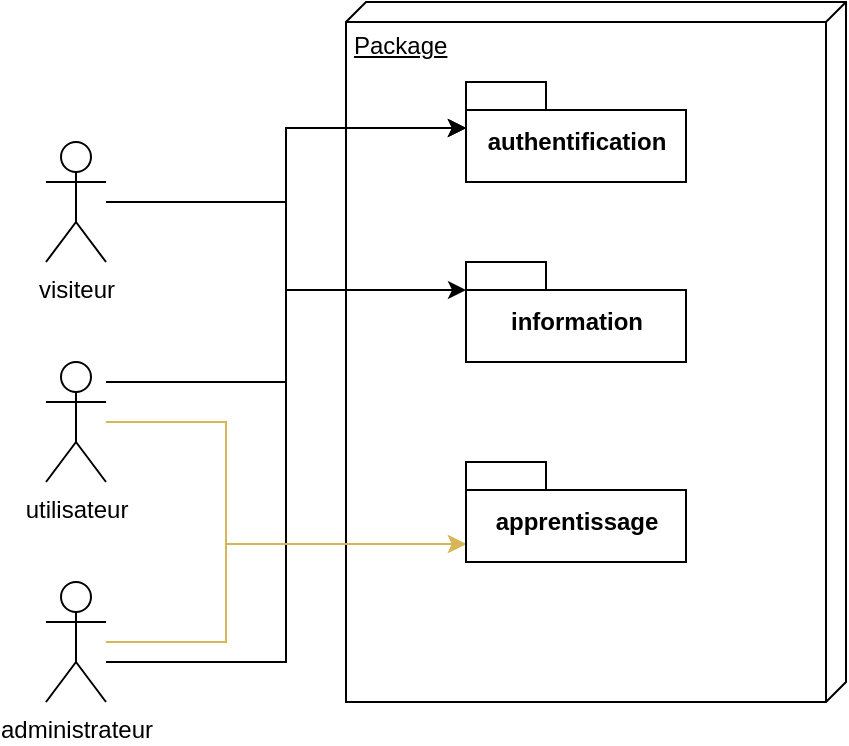 <mxfile version="14.1.8" type="device"><diagram id="1FJryU_BnpjjJ2vskMfZ" name="Page-1"><mxGraphModel dx="946" dy="672" grid="1" gridSize="10" guides="1" tooltips="1" connect="1" arrows="1" fold="1" page="1" pageScale="1" pageWidth="827" pageHeight="1169" math="0" shadow="0"><root><mxCell id="0"/><mxCell id="1" parent="0"/><mxCell id="eYU1EeGeEZeb0heAOa53-1" value="Package" style="verticalAlign=top;align=left;spacingTop=8;spacingLeft=2;spacingRight=12;shape=cube;size=10;direction=south;fontStyle=4;html=1;" parent="1" vertex="1"><mxGeometry x="270" y="90" width="250" height="350" as="geometry"/></mxCell><mxCell id="EE5WkjlhRU6C1F0TWbkL-5" style="edgeStyle=orthogonalEdgeStyle;rounded=0;orthogonalLoop=1;jettySize=auto;html=1;entryX=0;entryY=0;entryDx=0;entryDy=23;entryPerimeter=0;" parent="1" source="eYU1EeGeEZeb0heAOa53-2" target="EE5WkjlhRU6C1F0TWbkL-1" edge="1"><mxGeometry relative="1" as="geometry"><Array as="points"><mxPoint x="240" y="280"/><mxPoint x="240" y="153"/></Array></mxGeometry></mxCell><mxCell id="EE5WkjlhRU6C1F0TWbkL-6" style="edgeStyle=orthogonalEdgeStyle;rounded=0;orthogonalLoop=1;jettySize=auto;html=1;entryX=0;entryY=0;entryDx=0;entryDy=41;entryPerimeter=0;fillColor=#fff2cc;strokeColor=#d6b656;" parent="1" source="eYU1EeGeEZeb0heAOa53-2" target="EE5WkjlhRU6C1F0TWbkL-3" edge="1"><mxGeometry relative="1" as="geometry"><Array as="points"><mxPoint x="210" y="300"/><mxPoint x="210" y="361"/></Array></mxGeometry></mxCell><mxCell id="eYU1EeGeEZeb0heAOa53-2" value="utilisateur" style="shape=umlActor;verticalLabelPosition=bottom;verticalAlign=top;html=1;" parent="1" vertex="1"><mxGeometry x="120" y="270" width="30" height="60" as="geometry"/></mxCell><mxCell id="eYU1EeGeEZeb0heAOa53-7" style="edgeStyle=orthogonalEdgeStyle;rounded=0;orthogonalLoop=1;jettySize=auto;html=1;entryX=0;entryY=0;entryDx=0;entryDy=23;entryPerimeter=0;" parent="1" source="eYU1EeGeEZeb0heAOa53-3" target="EE5WkjlhRU6C1F0TWbkL-1" edge="1"><mxGeometry relative="1" as="geometry"/></mxCell><mxCell id="EE5WkjlhRU6C1F0TWbkL-4" style="edgeStyle=orthogonalEdgeStyle;rounded=0;orthogonalLoop=1;jettySize=auto;html=1;entryX=0;entryY=0;entryDx=0;entryDy=14;entryPerimeter=0;" parent="1" source="eYU1EeGeEZeb0heAOa53-3" target="EE5WkjlhRU6C1F0TWbkL-2" edge="1"><mxGeometry relative="1" as="geometry"/></mxCell><mxCell id="eYU1EeGeEZeb0heAOa53-3" value="visiteur" style="shape=umlActor;verticalLabelPosition=bottom;verticalAlign=top;html=1;" parent="1" vertex="1"><mxGeometry x="120" y="160" width="30" height="60" as="geometry"/></mxCell><mxCell id="eYU1EeGeEZeb0heAOa53-9" style="edgeStyle=orthogonalEdgeStyle;rounded=0;orthogonalLoop=1;jettySize=auto;html=1;entryX=0;entryY=0;entryDx=0;entryDy=23;entryPerimeter=0;" parent="1" source="eYU1EeGeEZeb0heAOa53-4" target="EE5WkjlhRU6C1F0TWbkL-1" edge="1"><mxGeometry relative="1" as="geometry"><Array as="points"><mxPoint x="240" y="420"/><mxPoint x="240" y="153"/></Array></mxGeometry></mxCell><mxCell id="EE5WkjlhRU6C1F0TWbkL-7" style="edgeStyle=orthogonalEdgeStyle;rounded=0;orthogonalLoop=1;jettySize=auto;html=1;entryX=0;entryY=0;entryDx=0;entryDy=41;entryPerimeter=0;fillColor=#fff2cc;strokeColor=#d6b656;" parent="1" source="eYU1EeGeEZeb0heAOa53-4" target="EE5WkjlhRU6C1F0TWbkL-3" edge="1"><mxGeometry relative="1" as="geometry"><Array as="points"><mxPoint x="210" y="410"/><mxPoint x="210" y="361"/></Array></mxGeometry></mxCell><mxCell id="eYU1EeGeEZeb0heAOa53-4" value="administrateur" style="shape=umlActor;verticalLabelPosition=bottom;verticalAlign=top;html=1;" parent="1" vertex="1"><mxGeometry x="120" y="380" width="30" height="60" as="geometry"/></mxCell><mxCell id="EE5WkjlhRU6C1F0TWbkL-1" value="authentification" style="shape=folder;fontStyle=1;spacingTop=10;tabWidth=40;tabHeight=14;tabPosition=left;html=1;" parent="1" vertex="1"><mxGeometry x="330" y="130" width="110" height="50" as="geometry"/></mxCell><mxCell id="EE5WkjlhRU6C1F0TWbkL-2" value="information" style="shape=folder;fontStyle=1;spacingTop=10;tabWidth=40;tabHeight=14;tabPosition=left;html=1;" parent="1" vertex="1"><mxGeometry x="330" y="220" width="110" height="50" as="geometry"/></mxCell><mxCell id="EE5WkjlhRU6C1F0TWbkL-3" value="apprentissage" style="shape=folder;fontStyle=1;spacingTop=10;tabWidth=40;tabHeight=14;tabPosition=left;html=1;" parent="1" vertex="1"><mxGeometry x="330" y="320" width="110" height="50" as="geometry"/></mxCell></root></mxGraphModel></diagram></mxfile>
